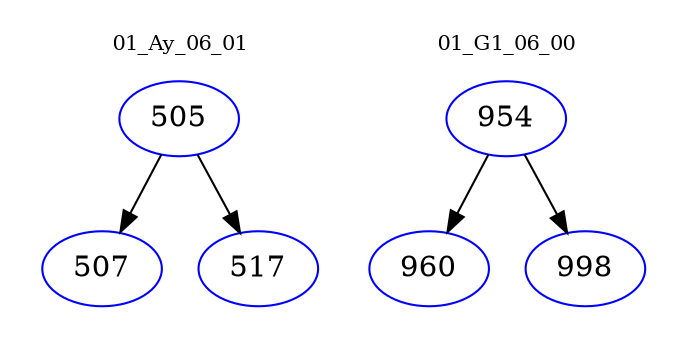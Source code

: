 digraph{
subgraph cluster_0 {
color = white
label = "01_Ay_06_01";
fontsize=10;
T0_505 [label="505", color="blue"]
T0_505 -> T0_507 [color="black"]
T0_507 [label="507", color="blue"]
T0_505 -> T0_517 [color="black"]
T0_517 [label="517", color="blue"]
}
subgraph cluster_1 {
color = white
label = "01_G1_06_00";
fontsize=10;
T1_954 [label="954", color="blue"]
T1_954 -> T1_960 [color="black"]
T1_960 [label="960", color="blue"]
T1_954 -> T1_998 [color="black"]
T1_998 [label="998", color="blue"]
}
}
